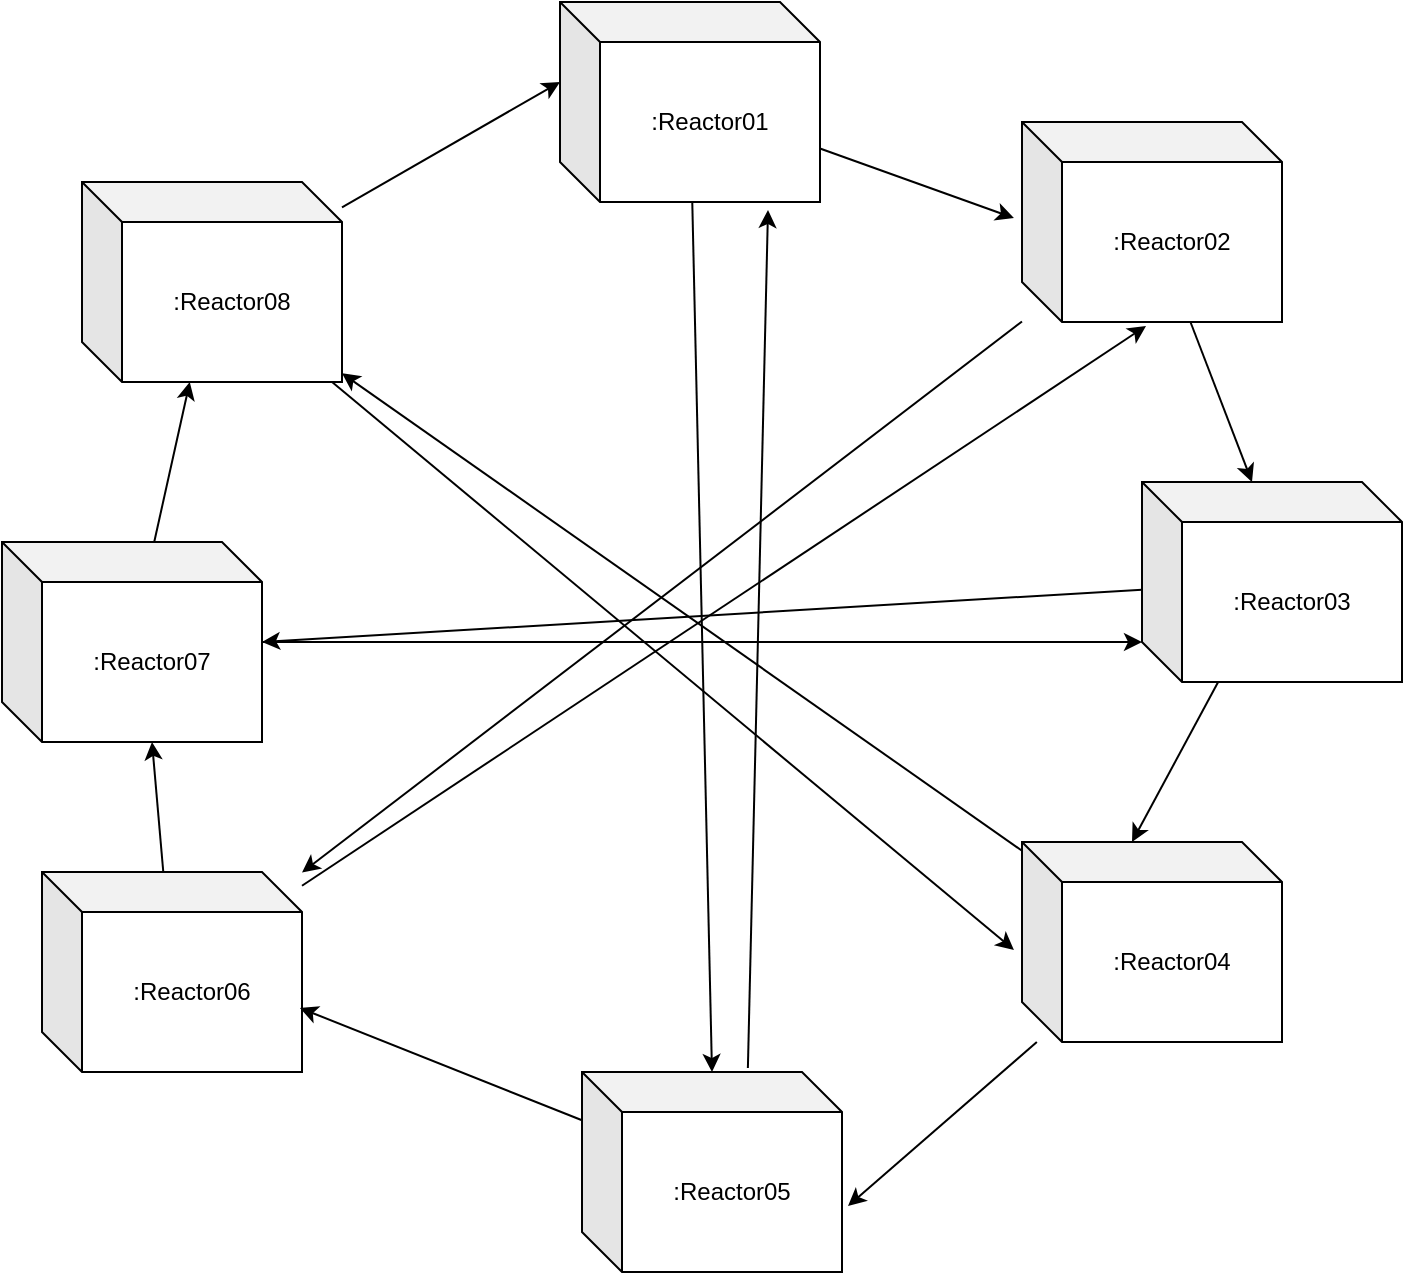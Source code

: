 <mxfile version="15.0.3" type="github">
  <diagram id="n1cJ3B8cktB44HjZlLGf" name="Page-1">
    <mxGraphModel dx="2377" dy="1228" grid="1" gridSize="10" guides="1" tooltips="1" connect="1" arrows="1" fold="1" page="1" pageScale="1" pageWidth="827" pageHeight="1169" math="0" shadow="0">
      <root>
        <mxCell id="0" />
        <mxCell id="1" parent="0" />
        <mxCell id="r3QCeaE21muGl6b7Fwn3-43" style="edgeStyle=none;rounded=0;orthogonalLoop=1;jettySize=auto;html=1;entryX=0;entryY=0;entryDx=0;entryDy=40;entryPerimeter=0;" edge="1" parent="1" source="r3QCeaE21muGl6b7Fwn3-1" target="r3QCeaE21muGl6b7Fwn3-4">
          <mxGeometry relative="1" as="geometry" />
        </mxCell>
        <mxCell id="r3QCeaE21muGl6b7Fwn3-51" style="edgeStyle=none;rounded=0;orthogonalLoop=1;jettySize=auto;html=1;entryX=-0.031;entryY=0.54;entryDx=0;entryDy=0;entryPerimeter=0;" edge="1" parent="1" source="r3QCeaE21muGl6b7Fwn3-1" target="r3QCeaE21muGl6b7Fwn3-8">
          <mxGeometry relative="1" as="geometry" />
        </mxCell>
        <mxCell id="r3QCeaE21muGl6b7Fwn3-1" value="&lt;span&gt;:Reactor08&lt;/span&gt;" style="shape=cube;whiteSpace=wrap;html=1;boundedLbl=1;backgroundOutline=1;darkOpacity=0.05;darkOpacity2=0.1;" vertex="1" parent="1">
          <mxGeometry x="110" y="140" width="130" height="100" as="geometry" />
        </mxCell>
        <mxCell id="r3QCeaE21muGl6b7Fwn3-36" style="edgeStyle=none;rounded=0;orthogonalLoop=1;jettySize=auto;html=1;entryX=-0.031;entryY=0.48;entryDx=0;entryDy=0;entryPerimeter=0;" edge="1" parent="1" source="r3QCeaE21muGl6b7Fwn3-4" target="r3QCeaE21muGl6b7Fwn3-9">
          <mxGeometry relative="1" as="geometry" />
        </mxCell>
        <mxCell id="r3QCeaE21muGl6b7Fwn3-44" style="edgeStyle=none;rounded=0;orthogonalLoop=1;jettySize=auto;html=1;entryX=0.5;entryY=0;entryDx=0;entryDy=0;entryPerimeter=0;" edge="1" parent="1" source="r3QCeaE21muGl6b7Fwn3-4" target="r3QCeaE21muGl6b7Fwn3-7">
          <mxGeometry relative="1" as="geometry" />
        </mxCell>
        <mxCell id="r3QCeaE21muGl6b7Fwn3-4" value=":Reactor01" style="shape=cube;whiteSpace=wrap;html=1;boundedLbl=1;backgroundOutline=1;darkOpacity=0.05;darkOpacity2=0.1;" vertex="1" parent="1">
          <mxGeometry x="349" y="50" width="130" height="100" as="geometry" />
        </mxCell>
        <mxCell id="r3QCeaE21muGl6b7Fwn3-42" style="edgeStyle=none;rounded=0;orthogonalLoop=1;jettySize=auto;html=1;" edge="1" parent="1" source="r3QCeaE21muGl6b7Fwn3-5" target="r3QCeaE21muGl6b7Fwn3-1">
          <mxGeometry relative="1" as="geometry" />
        </mxCell>
        <mxCell id="r3QCeaE21muGl6b7Fwn3-50" style="edgeStyle=none;rounded=0;orthogonalLoop=1;jettySize=auto;html=1;entryX=0;entryY=0;entryDx=0;entryDy=80;entryPerimeter=0;" edge="1" parent="1" source="r3QCeaE21muGl6b7Fwn3-5" target="r3QCeaE21muGl6b7Fwn3-10">
          <mxGeometry relative="1" as="geometry" />
        </mxCell>
        <mxCell id="r3QCeaE21muGl6b7Fwn3-5" value="&lt;span&gt;:Reactor07&lt;/span&gt;" style="shape=cube;whiteSpace=wrap;html=1;boundedLbl=1;backgroundOutline=1;darkOpacity=0.05;darkOpacity2=0.1;" vertex="1" parent="1">
          <mxGeometry x="70" y="320" width="130" height="100" as="geometry" />
        </mxCell>
        <mxCell id="r3QCeaE21muGl6b7Fwn3-41" style="edgeStyle=none;rounded=0;orthogonalLoop=1;jettySize=auto;html=1;entryX=0;entryY=0;entryDx=75;entryDy=100;entryPerimeter=0;" edge="1" parent="1" source="r3QCeaE21muGl6b7Fwn3-6" target="r3QCeaE21muGl6b7Fwn3-5">
          <mxGeometry relative="1" as="geometry" />
        </mxCell>
        <mxCell id="r3QCeaE21muGl6b7Fwn3-49" style="edgeStyle=none;rounded=0;orthogonalLoop=1;jettySize=auto;html=1;entryX=0.477;entryY=1.02;entryDx=0;entryDy=0;entryPerimeter=0;" edge="1" parent="1" source="r3QCeaE21muGl6b7Fwn3-6" target="r3QCeaE21muGl6b7Fwn3-9">
          <mxGeometry relative="1" as="geometry" />
        </mxCell>
        <mxCell id="r3QCeaE21muGl6b7Fwn3-6" value="&lt;span&gt;:Reactor06&lt;/span&gt;" style="shape=cube;whiteSpace=wrap;html=1;boundedLbl=1;backgroundOutline=1;darkOpacity=0.05;darkOpacity2=0.1;" vertex="1" parent="1">
          <mxGeometry x="90" y="485" width="130" height="100" as="geometry" />
        </mxCell>
        <mxCell id="r3QCeaE21muGl6b7Fwn3-40" style="edgeStyle=none;rounded=0;orthogonalLoop=1;jettySize=auto;html=1;entryX=0.992;entryY=0.68;entryDx=0;entryDy=0;entryPerimeter=0;" edge="1" parent="1" source="r3QCeaE21muGl6b7Fwn3-7" target="r3QCeaE21muGl6b7Fwn3-6">
          <mxGeometry relative="1" as="geometry" />
        </mxCell>
        <mxCell id="r3QCeaE21muGl6b7Fwn3-48" style="edgeStyle=none;rounded=0;orthogonalLoop=1;jettySize=auto;html=1;entryX=0.8;entryY=1.04;entryDx=0;entryDy=0;entryPerimeter=0;exitX=0.638;exitY=-0.02;exitDx=0;exitDy=0;exitPerimeter=0;" edge="1" parent="1" source="r3QCeaE21muGl6b7Fwn3-7" target="r3QCeaE21muGl6b7Fwn3-4">
          <mxGeometry relative="1" as="geometry" />
        </mxCell>
        <mxCell id="r3QCeaE21muGl6b7Fwn3-7" value="&lt;span&gt;:Reactor05&lt;/span&gt;" style="shape=cube;whiteSpace=wrap;html=1;boundedLbl=1;backgroundOutline=1;darkOpacity=0.05;darkOpacity2=0.1;" vertex="1" parent="1">
          <mxGeometry x="360" y="585" width="130" height="100" as="geometry" />
        </mxCell>
        <mxCell id="r3QCeaE21muGl6b7Fwn3-39" style="edgeStyle=none;rounded=0;orthogonalLoop=1;jettySize=auto;html=1;entryX=1.023;entryY=0.67;entryDx=0;entryDy=0;entryPerimeter=0;" edge="1" parent="1" source="r3QCeaE21muGl6b7Fwn3-8" target="r3QCeaE21muGl6b7Fwn3-7">
          <mxGeometry relative="1" as="geometry" />
        </mxCell>
        <mxCell id="r3QCeaE21muGl6b7Fwn3-47" style="edgeStyle=none;rounded=0;orthogonalLoop=1;jettySize=auto;html=1;" edge="1" parent="1" source="r3QCeaE21muGl6b7Fwn3-8" target="r3QCeaE21muGl6b7Fwn3-1">
          <mxGeometry relative="1" as="geometry" />
        </mxCell>
        <mxCell id="r3QCeaE21muGl6b7Fwn3-8" value="&lt;span&gt;:Reactor04&lt;/span&gt;" style="shape=cube;whiteSpace=wrap;html=1;boundedLbl=1;backgroundOutline=1;darkOpacity=0.05;darkOpacity2=0.1;" vertex="1" parent="1">
          <mxGeometry x="580" y="470" width="130" height="100" as="geometry" />
        </mxCell>
        <mxCell id="r3QCeaE21muGl6b7Fwn3-37" style="edgeStyle=none;rounded=0;orthogonalLoop=1;jettySize=auto;html=1;entryX=0;entryY=0;entryDx=55;entryDy=0;entryPerimeter=0;" edge="1" parent="1" source="r3QCeaE21muGl6b7Fwn3-9" target="r3QCeaE21muGl6b7Fwn3-10">
          <mxGeometry relative="1" as="geometry" />
        </mxCell>
        <mxCell id="r3QCeaE21muGl6b7Fwn3-45" style="edgeStyle=none;rounded=0;orthogonalLoop=1;jettySize=auto;html=1;" edge="1" parent="1" source="r3QCeaE21muGl6b7Fwn3-9" target="r3QCeaE21muGl6b7Fwn3-6">
          <mxGeometry relative="1" as="geometry" />
        </mxCell>
        <mxCell id="r3QCeaE21muGl6b7Fwn3-9" value="&lt;span&gt;:Reactor02&lt;/span&gt;" style="shape=cube;whiteSpace=wrap;html=1;boundedLbl=1;backgroundOutline=1;darkOpacity=0.05;darkOpacity2=0.1;" vertex="1" parent="1">
          <mxGeometry x="580" y="110" width="130" height="100" as="geometry" />
        </mxCell>
        <mxCell id="r3QCeaE21muGl6b7Fwn3-38" style="edgeStyle=none;rounded=0;orthogonalLoop=1;jettySize=auto;html=1;entryX=0;entryY=0;entryDx=55;entryDy=0;entryPerimeter=0;" edge="1" parent="1" source="r3QCeaE21muGl6b7Fwn3-10" target="r3QCeaE21muGl6b7Fwn3-8">
          <mxGeometry relative="1" as="geometry" />
        </mxCell>
        <mxCell id="r3QCeaE21muGl6b7Fwn3-46" style="edgeStyle=none;rounded=0;orthogonalLoop=1;jettySize=auto;html=1;entryX=1;entryY=0.5;entryDx=0;entryDy=0;entryPerimeter=0;" edge="1" parent="1" source="r3QCeaE21muGl6b7Fwn3-10" target="r3QCeaE21muGl6b7Fwn3-5">
          <mxGeometry relative="1" as="geometry" />
        </mxCell>
        <mxCell id="r3QCeaE21muGl6b7Fwn3-10" value="&lt;span&gt;:Reactor03&lt;/span&gt;" style="shape=cube;whiteSpace=wrap;html=1;boundedLbl=1;backgroundOutline=1;darkOpacity=0.05;darkOpacity2=0.1;" vertex="1" parent="1">
          <mxGeometry x="640" y="290" width="130" height="100" as="geometry" />
        </mxCell>
      </root>
    </mxGraphModel>
  </diagram>
</mxfile>
